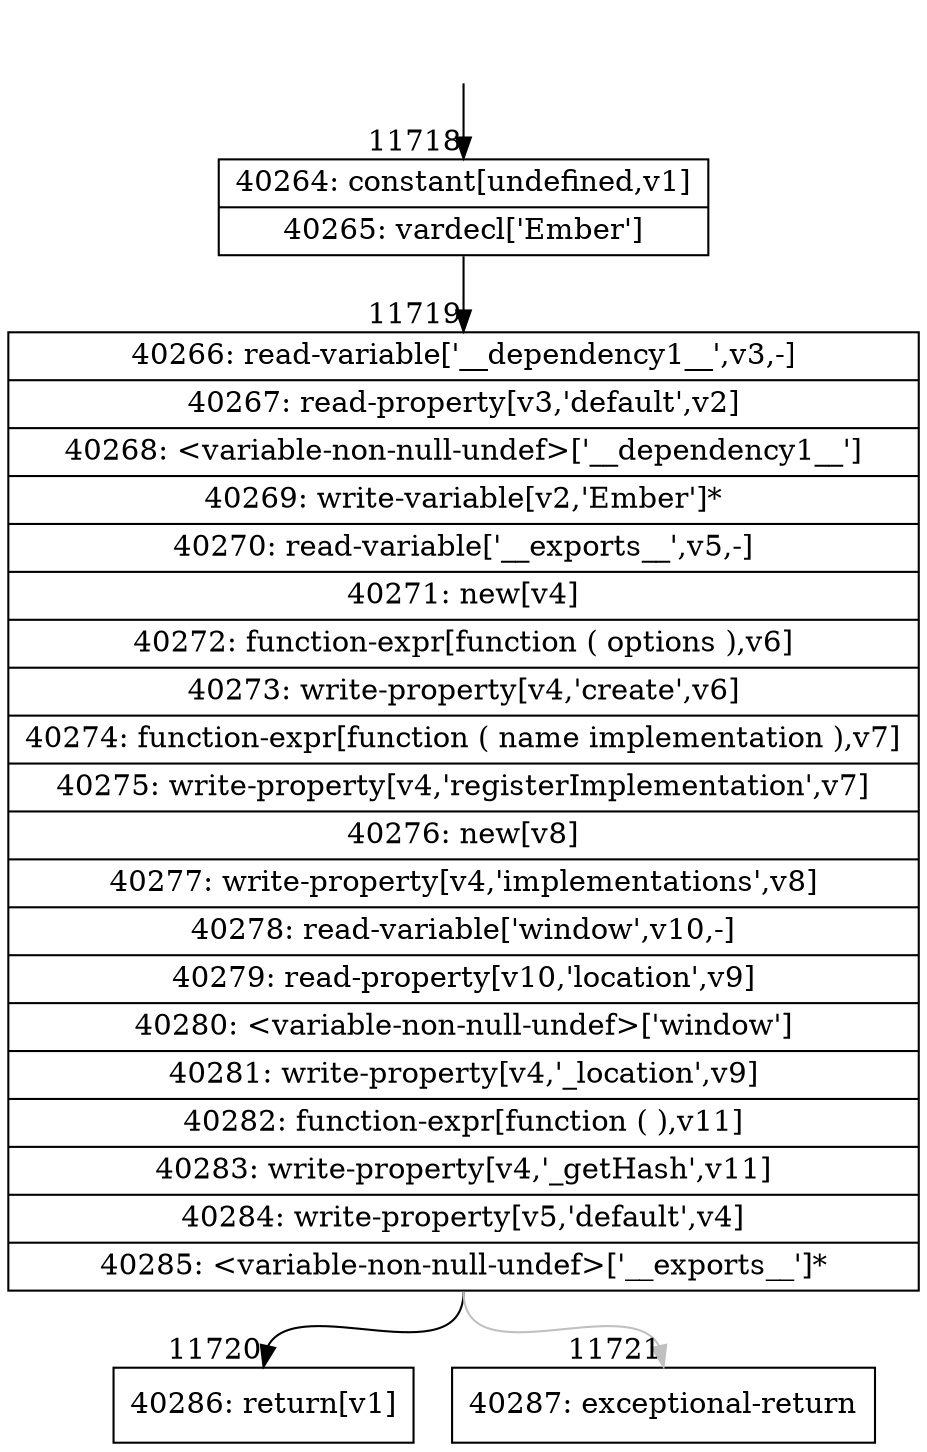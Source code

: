 digraph {
rankdir="TD"
BB_entry960[shape=none,label=""];
BB_entry960 -> BB11718 [tailport=s, headport=n, headlabel="    11718"]
BB11718 [shape=record label="{40264: constant[undefined,v1]|40265: vardecl['Ember']}" ] 
BB11718 -> BB11719 [tailport=s, headport=n, headlabel="      11719"]
BB11719 [shape=record label="{40266: read-variable['__dependency1__',v3,-]|40267: read-property[v3,'default',v2]|40268: \<variable-non-null-undef\>['__dependency1__']|40269: write-variable[v2,'Ember']*|40270: read-variable['__exports__',v5,-]|40271: new[v4]|40272: function-expr[function ( options ),v6]|40273: write-property[v4,'create',v6]|40274: function-expr[function ( name implementation ),v7]|40275: write-property[v4,'registerImplementation',v7]|40276: new[v8]|40277: write-property[v4,'implementations',v8]|40278: read-variable['window',v10,-]|40279: read-property[v10,'location',v9]|40280: \<variable-non-null-undef\>['window']|40281: write-property[v4,'_location',v9]|40282: function-expr[function ( ),v11]|40283: write-property[v4,'_getHash',v11]|40284: write-property[v5,'default',v4]|40285: \<variable-non-null-undef\>['__exports__']*}" ] 
BB11719 -> BB11720 [tailport=s, headport=n, headlabel="      11720"]
BB11719 -> BB11721 [tailport=s, headport=n, color=gray, headlabel="      11721"]
BB11720 [shape=record label="{40286: return[v1]}" ] 
BB11721 [shape=record label="{40287: exceptional-return}" ] 
//#$~ 21519
}
